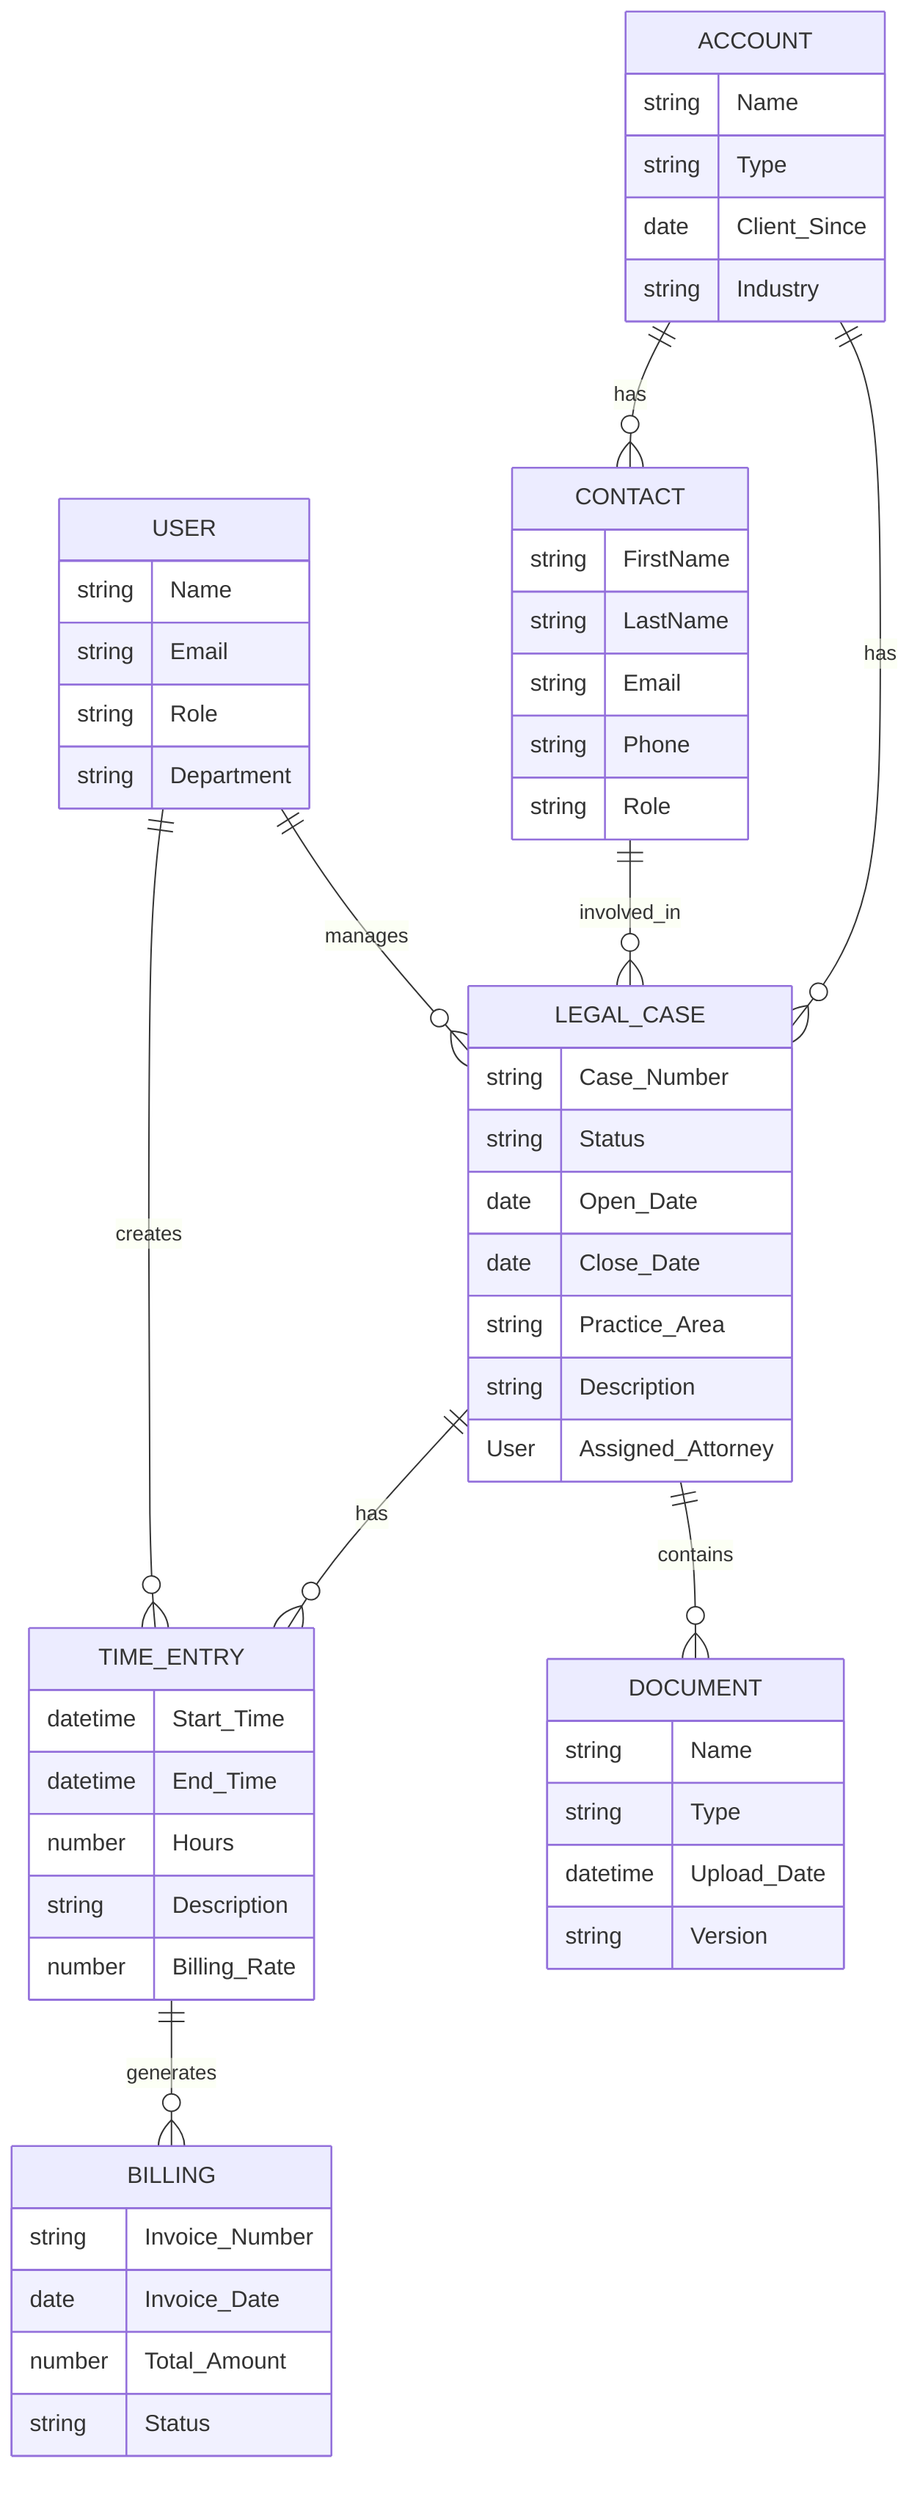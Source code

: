 erDiagram
    ACCOUNT ||--o{ CONTACT : has
    ACCOUNT ||--o{ LEGAL_CASE : has
    CONTACT ||--o{ LEGAL_CASE : involved_in
    LEGAL_CASE ||--o{ TIME_ENTRY : has
    LEGAL_CASE ||--o{ DOCUMENT : contains
    TIME_ENTRY ||--o{ BILLING : generates
    USER ||--o{ TIME_ENTRY : creates
    USER ||--o{ LEGAL_CASE : manages

    ACCOUNT {
        string Name
        string Type
        date Client_Since
        string Industry
    }

    CONTACT {
        string FirstName
        string LastName
        string Email
        string Phone
        string Role
    }

    LEGAL_CASE {
        string Case_Number
        string Status
        date Open_Date
        date Close_Date
        string Practice_Area
        string Description
        User Assigned_Attorney
    }

    TIME_ENTRY {
        datetime Start_Time
        datetime End_Time
        number Hours
        string Description
        number Billing_Rate
    }

    DOCUMENT {
        string Name
        string Type
        datetime Upload_Date
        string Version
    }

    BILLING {
        string Invoice_Number
        date Invoice_Date
        number Total_Amount
        string Status
    }

    USER {
        string Name
        string Email
        string Role
        string Department
    }